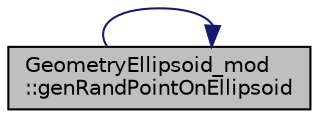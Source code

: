 digraph "GeometryEllipsoid_mod::genRandPointOnEllipsoid"
{
 // LATEX_PDF_SIZE
  edge [fontname="Helvetica",fontsize="10",labelfontname="Helvetica",labelfontsize="10"];
  node [fontname="Helvetica",fontsize="10",shape=record];
  rankdir="LR";
  Node1 [label="GeometryEllipsoid_mod\l::genRandPointOnEllipsoid",height=0.2,width=0.4,color="black", fillcolor="grey75", style="filled", fontcolor="black",tooltip="Return a random point on the target ellipsoid by projecting a random point uniformly distributed with..."];
  Node1 -> Node1 [color="midnightblue",fontsize="10",style="solid",fontname="Helvetica"];
}
